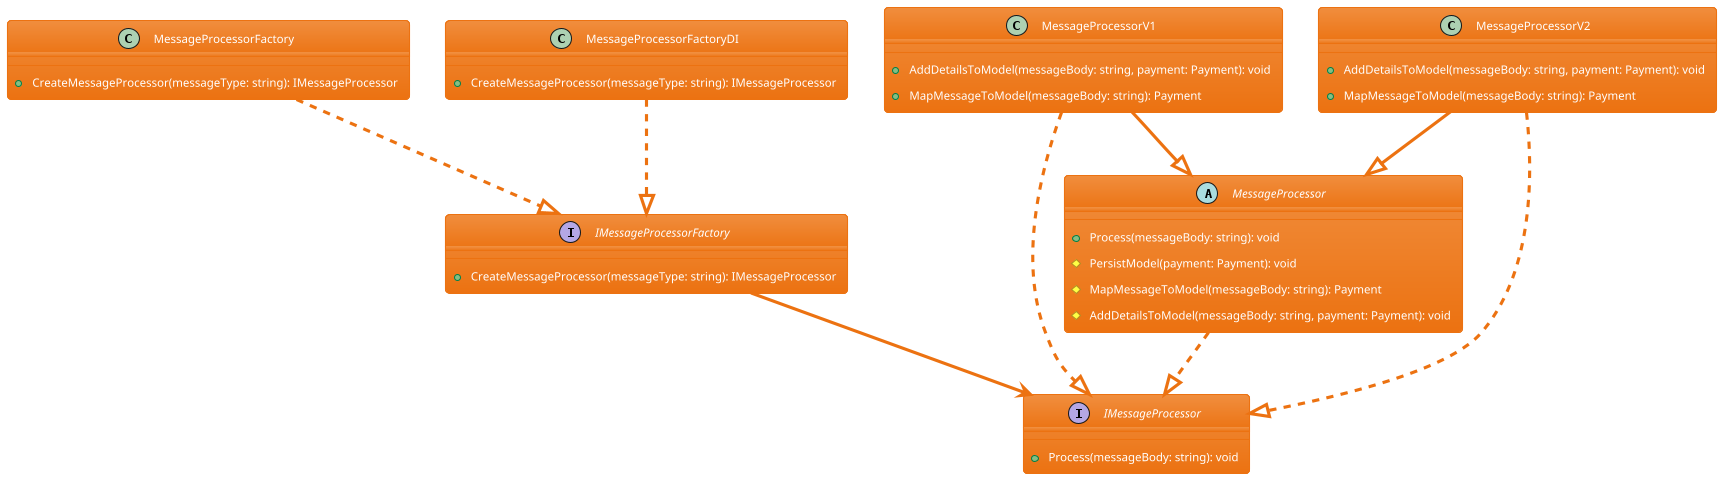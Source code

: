 
@startuml DesignPatterns_FactoryMethod
!theme aws-orange

interface IMessageProcessor {
    +Process(messageBody: string): void
}

interface IMessageProcessorFactory {
    +CreateMessageProcessor(messageType: string): IMessageProcessor
}

abstract class MessageProcessor {
    +Process(messageBody: string): void
    #PersistModel(payment: Payment): void
    #MapMessageToModel(messageBody: string): Payment
    #AddDetailsToModel(messageBody: string, payment: Payment): void
}

class MessageProcessorV1 {
    +AddDetailsToModel(messageBody: string, payment: Payment): void
    +MapMessageToModel(messageBody: string): Payment
}

class MessageProcessorV2 {
    +AddDetailsToModel(messageBody: string, payment: Payment): void
    +MapMessageToModel(messageBody: string): Payment
}

class MessageProcessorFactory {
    +CreateMessageProcessor(messageType: string): IMessageProcessor
}

class MessageProcessorFactoryDI {
    +CreateMessageProcessor(messageType: string): IMessageProcessor
}

MessageProcessor ..|> IMessageProcessor
MessageProcessorV1 --|> MessageProcessor
MessageProcessorV2 --|> MessageProcessor
MessageProcessorV1 ..|> IMessageProcessor
MessageProcessorV2 ..|> IMessageProcessor
MessageProcessorFactory ..|> IMessageProcessorFactory
MessageProcessorFactoryDI ..|> IMessageProcessorFactory
IMessageProcessorFactory --> IMessageProcessor

@enduml
